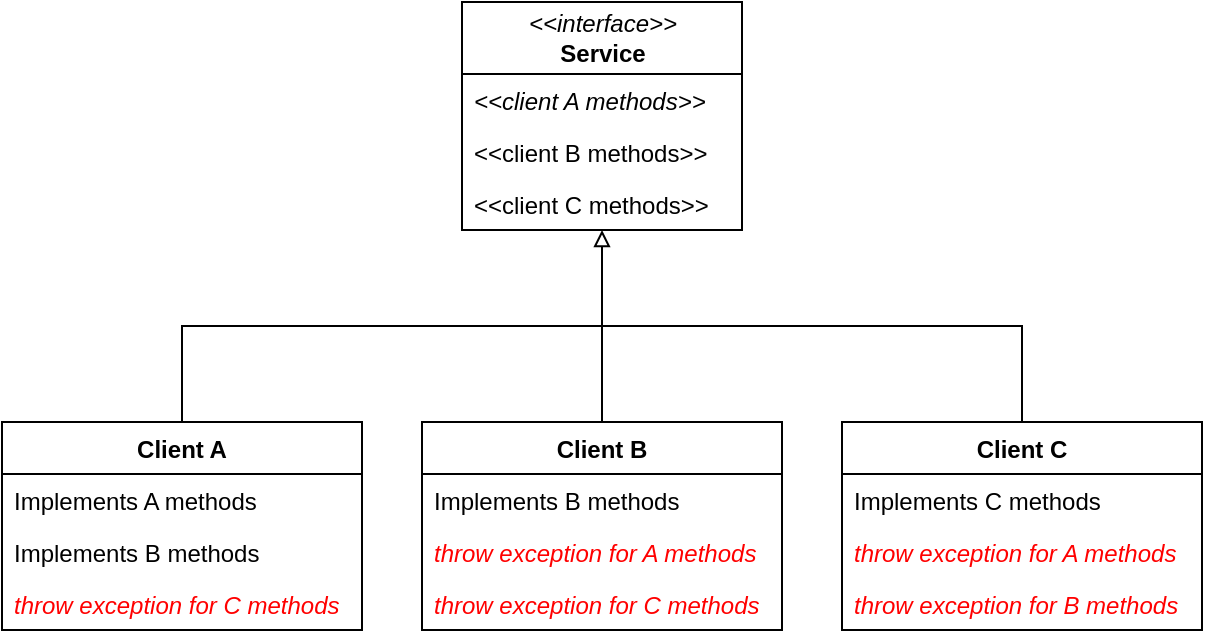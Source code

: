 <mxfile version="12.3.9" type="device" pages="1"><diagram id="qeqWDbh3HxV4PrZ2cAmX" name="Page-1"><mxGraphModel dx="868" dy="401" grid="1" gridSize="10" guides="1" tooltips="1" connect="1" arrows="1" fold="1" page="1" pageScale="1" pageWidth="827" pageHeight="1169" math="0" shadow="0"><root><mxCell id="0"/><mxCell id="1" parent="0"/><mxCell id="p-SoSUJ80Rq_52jQFSAv-41" style="edgeStyle=orthogonalEdgeStyle;rounded=0;orthogonalLoop=1;jettySize=auto;html=1;exitX=0.5;exitY=0;exitDx=0;exitDy=0;endArrow=none;endFill=0;fontColor=#FF0000;" parent="1" source="p-SoSUJ80Rq_52jQFSAv-12" edge="1"><mxGeometry relative="1" as="geometry"><mxPoint x="380" y="192" as="targetPoint"/></mxGeometry></mxCell><mxCell id="p-SoSUJ80Rq_52jQFSAv-2" value="Client A" style="swimlane;fontStyle=1;childLayout=stackLayout;horizontal=1;startSize=26;fillColor=#ffffff;horizontalStack=0;resizeParent=1;resizeParentMax=0;resizeLast=0;collapsible=1;marginBottom=0;swimlaneFillColor=#ffffff;" parent="1" vertex="1"><mxGeometry x="80" y="240" width="180" height="104" as="geometry"/></mxCell><mxCell id="p-SoSUJ80Rq_52jQFSAv-3" value="Implements A methods" style="text;strokeColor=none;fillColor=none;align=left;verticalAlign=top;spacingLeft=4;spacingRight=4;overflow=hidden;rotatable=0;points=[[0,0.5],[1,0.5]];portConstraint=eastwest;" parent="p-SoSUJ80Rq_52jQFSAv-2" vertex="1"><mxGeometry y="26" width="180" height="26" as="geometry"/></mxCell><mxCell id="p-SoSUJ80Rq_52jQFSAv-4" value="Implements B methods" style="text;strokeColor=none;fillColor=none;align=left;verticalAlign=top;spacingLeft=4;spacingRight=4;overflow=hidden;rotatable=0;points=[[0,0.5],[1,0.5]];portConstraint=eastwest;fontStyle=0;fontColor=#000000;" parent="p-SoSUJ80Rq_52jQFSAv-2" vertex="1"><mxGeometry y="52" width="180" height="26" as="geometry"/></mxCell><mxCell id="p-SoSUJ80Rq_52jQFSAv-5" value="throw exception for C methods" style="text;strokeColor=none;fillColor=none;align=left;verticalAlign=top;spacingLeft=4;spacingRight=4;overflow=hidden;rotatable=0;points=[[0,0.5],[1,0.5]];portConstraint=eastwest;fontStyle=2;glass=0;fontColor=#FF0000;" parent="p-SoSUJ80Rq_52jQFSAv-2" vertex="1"><mxGeometry y="78" width="180" height="26" as="geometry"/></mxCell><mxCell id="p-SoSUJ80Rq_52jQFSAv-6" value="&lt;i style=&quot;font-weight: normal&quot;&gt;&amp;lt;&amp;lt;interface&amp;gt;&amp;gt;&lt;/i&gt;&lt;br&gt;Service" style="swimlane;fontStyle=1;childLayout=stackLayout;horizontal=1;startSize=36;fillColor=#ffffff;horizontalStack=0;resizeParent=1;resizeParentMax=0;resizeLast=0;collapsible=1;marginBottom=0;swimlaneFillColor=#ffffff;html=1;" parent="1" vertex="1"><mxGeometry x="310" y="30" width="140" height="114" as="geometry"/></mxCell><mxCell id="p-SoSUJ80Rq_52jQFSAv-7" value="&lt;&lt;client A methods&gt;&gt; " style="text;strokeColor=none;fillColor=none;align=left;verticalAlign=top;spacingLeft=4;spacingRight=4;overflow=hidden;rotatable=0;points=[[0,0.5],[1,0.5]];portConstraint=eastwest;fontStyle=2" parent="p-SoSUJ80Rq_52jQFSAv-6" vertex="1"><mxGeometry y="36" width="140" height="26" as="geometry"/></mxCell><mxCell id="p-SoSUJ80Rq_52jQFSAv-8" value="&lt;&lt;client B methods&gt;&gt; " style="text;strokeColor=none;fillColor=none;align=left;verticalAlign=top;spacingLeft=4;spacingRight=4;overflow=hidden;rotatable=0;points=[[0,0.5],[1,0.5]];portConstraint=eastwest;" parent="p-SoSUJ80Rq_52jQFSAv-6" vertex="1"><mxGeometry y="62" width="140" height="26" as="geometry"/></mxCell><mxCell id="p-SoSUJ80Rq_52jQFSAv-9" value="&lt;&lt;client C methods&gt;&gt; " style="text;strokeColor=none;fillColor=none;align=left;verticalAlign=top;spacingLeft=4;spacingRight=4;overflow=hidden;rotatable=0;points=[[0,0.5],[1,0.5]];portConstraint=eastwest;" parent="p-SoSUJ80Rq_52jQFSAv-6" vertex="1"><mxGeometry y="88" width="140" height="26" as="geometry"/></mxCell><mxCell id="p-SoSUJ80Rq_52jQFSAv-12" value="Client B" style="swimlane;fontStyle=1;childLayout=stackLayout;horizontal=1;startSize=26;fillColor=#ffffff;horizontalStack=0;resizeParent=1;resizeParentMax=0;resizeLast=0;collapsible=1;marginBottom=0;swimlaneFillColor=#ffffff;" parent="1" vertex="1"><mxGeometry x="290" y="240" width="180" height="104" as="geometry"/></mxCell><mxCell id="p-SoSUJ80Rq_52jQFSAv-13" value="Implements B methods" style="text;strokeColor=none;fillColor=none;align=left;verticalAlign=top;spacingLeft=4;spacingRight=4;overflow=hidden;rotatable=0;points=[[0,0.5],[1,0.5]];portConstraint=eastwest;" parent="p-SoSUJ80Rq_52jQFSAv-12" vertex="1"><mxGeometry y="26" width="180" height="26" as="geometry"/></mxCell><mxCell id="p-SoSUJ80Rq_52jQFSAv-14" value="throw exception for A methods" style="text;strokeColor=none;fillColor=none;align=left;verticalAlign=top;spacingLeft=4;spacingRight=4;overflow=hidden;rotatable=0;points=[[0,0.5],[1,0.5]];portConstraint=eastwest;fontStyle=2;fontColor=#FF0000;" parent="p-SoSUJ80Rq_52jQFSAv-12" vertex="1"><mxGeometry y="52" width="180" height="26" as="geometry"/></mxCell><mxCell id="p-SoSUJ80Rq_52jQFSAv-15" value="throw exception for C methods" style="text;strokeColor=none;fillColor=none;align=left;verticalAlign=top;spacingLeft=4;spacingRight=4;overflow=hidden;rotatable=0;points=[[0,0.5],[1,0.5]];portConstraint=eastwest;fontStyle=2;glass=0;fontColor=#FF0000;" parent="p-SoSUJ80Rq_52jQFSAv-12" vertex="1"><mxGeometry y="78" width="180" height="26" as="geometry"/></mxCell><mxCell id="p-SoSUJ80Rq_52jQFSAv-43" style="edgeStyle=orthogonalEdgeStyle;rounded=0;orthogonalLoop=1;jettySize=auto;html=1;exitX=0.5;exitY=0;exitDx=0;exitDy=0;endArrow=none;endFill=0;fontColor=#FF0000;" parent="1" source="p-SoSUJ80Rq_52jQFSAv-16" edge="1"><mxGeometry relative="1" as="geometry"><mxPoint x="380" y="190" as="targetPoint"/><Array as="points"><mxPoint x="590" y="192"/><mxPoint x="380" y="192"/></Array></mxGeometry></mxCell><mxCell id="p-SoSUJ80Rq_52jQFSAv-16" value="Client C" style="swimlane;fontStyle=1;childLayout=stackLayout;horizontal=1;startSize=26;fillColor=#ffffff;horizontalStack=0;resizeParent=1;resizeParentMax=0;resizeLast=0;collapsible=1;marginBottom=0;swimlaneFillColor=#ffffff;" parent="1" vertex="1"><mxGeometry x="500" y="240" width="180" height="104" as="geometry"/></mxCell><mxCell id="p-SoSUJ80Rq_52jQFSAv-17" value="Implements C methods" style="text;strokeColor=none;fillColor=none;align=left;verticalAlign=top;spacingLeft=4;spacingRight=4;overflow=hidden;rotatable=0;points=[[0,0.5],[1,0.5]];portConstraint=eastwest;" parent="p-SoSUJ80Rq_52jQFSAv-16" vertex="1"><mxGeometry y="26" width="180" height="26" as="geometry"/></mxCell><mxCell id="p-SoSUJ80Rq_52jQFSAv-18" value="throw exception for A methods" style="text;strokeColor=none;fillColor=none;align=left;verticalAlign=top;spacingLeft=4;spacingRight=4;overflow=hidden;rotatable=0;points=[[0,0.5],[1,0.5]];portConstraint=eastwest;fontStyle=2;fontColor=#FF0000;" parent="p-SoSUJ80Rq_52jQFSAv-16" vertex="1"><mxGeometry y="52" width="180" height="26" as="geometry"/></mxCell><mxCell id="p-SoSUJ80Rq_52jQFSAv-19" value="throw exception for B methods" style="text;strokeColor=none;fillColor=none;align=left;verticalAlign=top;spacingLeft=4;spacingRight=4;overflow=hidden;rotatable=0;points=[[0,0.5],[1,0.5]];portConstraint=eastwest;fontStyle=2;glass=0;fontColor=#FF0000;" parent="p-SoSUJ80Rq_52jQFSAv-16" vertex="1"><mxGeometry y="78" width="180" height="26" as="geometry"/></mxCell><mxCell id="p-SoSUJ80Rq_52jQFSAv-11" style="edgeStyle=orthogonalEdgeStyle;rounded=0;orthogonalLoop=1;jettySize=auto;html=1;exitX=0.5;exitY=0;exitDx=0;exitDy=0;entryX=0.5;entryY=1;entryDx=0;entryDy=0;fontColor=#FF0000;endArrow=block;endFill=0;" parent="1" source="p-SoSUJ80Rq_52jQFSAv-2" target="p-SoSUJ80Rq_52jQFSAv-6" edge="1"><mxGeometry relative="1" as="geometry"/></mxCell></root></mxGraphModel></diagram></mxfile>